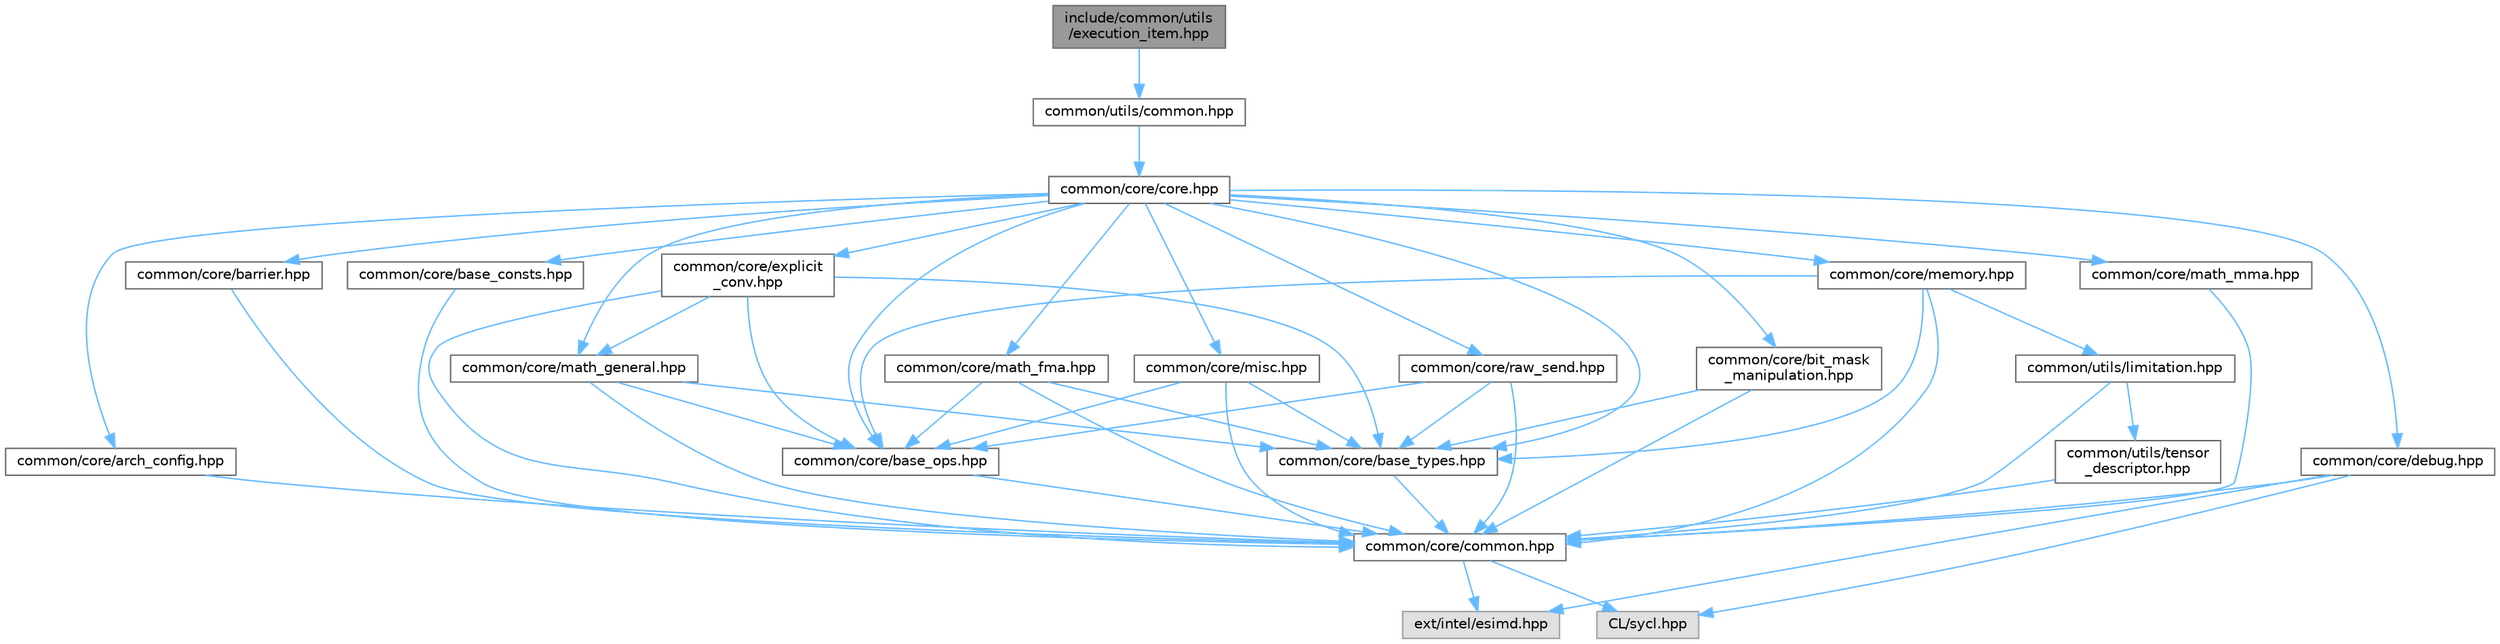 digraph "include/common/utils/execution_item.hpp"
{
 // LATEX_PDF_SIZE
  bgcolor="transparent";
  edge [fontname=Helvetica,fontsize=10,labelfontname=Helvetica,labelfontsize=10];
  node [fontname=Helvetica,fontsize=10,shape=box,height=0.2,width=0.4];
  Node1 [id="Node000001",label="include/common/utils\l/execution_item.hpp",height=0.2,width=0.4,color="gray40", fillcolor="grey60", style="filled", fontcolor="black",tooltip="C++ API."];
  Node1 -> Node2 [id="edge1_Node000001_Node000002",color="steelblue1",style="solid",tooltip=" "];
  Node2 [id="Node000002",label="common/utils/common.hpp",height=0.2,width=0.4,color="grey40", fillcolor="white", style="filled",URL="$common_2utils_2common_8hpp.html",tooltip="C++ API."];
  Node2 -> Node3 [id="edge2_Node000002_Node000003",color="steelblue1",style="solid",tooltip=" "];
  Node3 [id="Node000003",label="common/core/core.hpp",height=0.2,width=0.4,color="grey40", fillcolor="white", style="filled",URL="$core_8hpp.html",tooltip="C++ API."];
  Node3 -> Node4 [id="edge3_Node000003_Node000004",color="steelblue1",style="solid",tooltip=" "];
  Node4 [id="Node000004",label="common/core/arch_config.hpp",height=0.2,width=0.4,color="grey40", fillcolor="white", style="filled",URL="$arch__config_8hpp.html",tooltip="C++ API."];
  Node4 -> Node5 [id="edge4_Node000004_Node000005",color="steelblue1",style="solid",tooltip=" "];
  Node5 [id="Node000005",label="common/core/common.hpp",height=0.2,width=0.4,color="grey40", fillcolor="white", style="filled",URL="$common_2core_2common_8hpp.html",tooltip="C++ API."];
  Node5 -> Node6 [id="edge5_Node000005_Node000006",color="steelblue1",style="solid",tooltip=" "];
  Node6 [id="Node000006",label="CL/sycl.hpp",height=0.2,width=0.4,color="grey60", fillcolor="#E0E0E0", style="filled",tooltip=" "];
  Node5 -> Node7 [id="edge6_Node000005_Node000007",color="steelblue1",style="solid",tooltip=" "];
  Node7 [id="Node000007",label="ext/intel/esimd.hpp",height=0.2,width=0.4,color="grey60", fillcolor="#E0E0E0", style="filled",tooltip=" "];
  Node3 -> Node8 [id="edge7_Node000003_Node000008",color="steelblue1",style="solid",tooltip=" "];
  Node8 [id="Node000008",label="common/core/barrier.hpp",height=0.2,width=0.4,color="grey40", fillcolor="white", style="filled",URL="$barrier_8hpp.html",tooltip="C++ API."];
  Node8 -> Node5 [id="edge8_Node000008_Node000005",color="steelblue1",style="solid",tooltip=" "];
  Node3 -> Node9 [id="edge9_Node000003_Node000009",color="steelblue1",style="solid",tooltip=" "];
  Node9 [id="Node000009",label="common/core/base_consts.hpp",height=0.2,width=0.4,color="grey40", fillcolor="white", style="filled",URL="$base__consts_8hpp.html",tooltip="C++ API."];
  Node9 -> Node5 [id="edge10_Node000009_Node000005",color="steelblue1",style="solid",tooltip=" "];
  Node3 -> Node10 [id="edge11_Node000003_Node000010",color="steelblue1",style="solid",tooltip=" "];
  Node10 [id="Node000010",label="common/core/base_ops.hpp",height=0.2,width=0.4,color="grey40", fillcolor="white", style="filled",URL="$base__ops_8hpp.html",tooltip="C++ API."];
  Node10 -> Node5 [id="edge12_Node000010_Node000005",color="steelblue1",style="solid",tooltip=" "];
  Node3 -> Node11 [id="edge13_Node000003_Node000011",color="steelblue1",style="solid",tooltip=" "];
  Node11 [id="Node000011",label="common/core/base_types.hpp",height=0.2,width=0.4,color="grey40", fillcolor="white", style="filled",URL="$common_2core_2base__types_8hpp.html",tooltip="C++ API."];
  Node11 -> Node5 [id="edge14_Node000011_Node000005",color="steelblue1",style="solid",tooltip=" "];
  Node3 -> Node12 [id="edge15_Node000003_Node000012",color="steelblue1",style="solid",tooltip=" "];
  Node12 [id="Node000012",label="common/core/bit_mask\l_manipulation.hpp",height=0.2,width=0.4,color="grey40", fillcolor="white", style="filled",URL="$bit__mask__manipulation_8hpp.html",tooltip="C++ API."];
  Node12 -> Node11 [id="edge16_Node000012_Node000011",color="steelblue1",style="solid",tooltip=" "];
  Node12 -> Node5 [id="edge17_Node000012_Node000005",color="steelblue1",style="solid",tooltip=" "];
  Node3 -> Node13 [id="edge18_Node000003_Node000013",color="steelblue1",style="solid",tooltip=" "];
  Node13 [id="Node000013",label="common/core/debug.hpp",height=0.2,width=0.4,color="grey40", fillcolor="white", style="filled",URL="$debug_8hpp.html",tooltip=" "];
  Node13 -> Node5 [id="edge19_Node000013_Node000005",color="steelblue1",style="solid",tooltip=" "];
  Node13 -> Node6 [id="edge20_Node000013_Node000006",color="steelblue1",style="solid",tooltip=" "];
  Node13 -> Node7 [id="edge21_Node000013_Node000007",color="steelblue1",style="solid",tooltip=" "];
  Node3 -> Node14 [id="edge22_Node000003_Node000014",color="steelblue1",style="solid",tooltip=" "];
  Node14 [id="Node000014",label="common/core/explicit\l_conv.hpp",height=0.2,width=0.4,color="grey40", fillcolor="white", style="filled",URL="$explicit__conv_8hpp.html",tooltip="C++ API."];
  Node14 -> Node10 [id="edge23_Node000014_Node000010",color="steelblue1",style="solid",tooltip=" "];
  Node14 -> Node11 [id="edge24_Node000014_Node000011",color="steelblue1",style="solid",tooltip=" "];
  Node14 -> Node5 [id="edge25_Node000014_Node000005",color="steelblue1",style="solid",tooltip=" "];
  Node14 -> Node15 [id="edge26_Node000014_Node000015",color="steelblue1",style="solid",tooltip=" "];
  Node15 [id="Node000015",label="common/core/math_general.hpp",height=0.2,width=0.4,color="grey40", fillcolor="white", style="filled",URL="$math__general_8hpp.html",tooltip="C++ API."];
  Node15 -> Node10 [id="edge27_Node000015_Node000010",color="steelblue1",style="solid",tooltip=" "];
  Node15 -> Node11 [id="edge28_Node000015_Node000011",color="steelblue1",style="solid",tooltip=" "];
  Node15 -> Node5 [id="edge29_Node000015_Node000005",color="steelblue1",style="solid",tooltip=" "];
  Node3 -> Node16 [id="edge30_Node000003_Node000016",color="steelblue1",style="solid",tooltip=" "];
  Node16 [id="Node000016",label="common/core/math_fma.hpp",height=0.2,width=0.4,color="grey40", fillcolor="white", style="filled",URL="$math__fma_8hpp.html",tooltip="C++ API."];
  Node16 -> Node10 [id="edge31_Node000016_Node000010",color="steelblue1",style="solid",tooltip=" "];
  Node16 -> Node11 [id="edge32_Node000016_Node000011",color="steelblue1",style="solid",tooltip=" "];
  Node16 -> Node5 [id="edge33_Node000016_Node000005",color="steelblue1",style="solid",tooltip=" "];
  Node3 -> Node15 [id="edge34_Node000003_Node000015",color="steelblue1",style="solid",tooltip=" "];
  Node3 -> Node17 [id="edge35_Node000003_Node000017",color="steelblue1",style="solid",tooltip=" "];
  Node17 [id="Node000017",label="common/core/math_mma.hpp",height=0.2,width=0.4,color="grey40", fillcolor="white", style="filled",URL="$math__mma_8hpp.html",tooltip="C++ API."];
  Node17 -> Node5 [id="edge36_Node000017_Node000005",color="steelblue1",style="solid",tooltip=" "];
  Node3 -> Node18 [id="edge37_Node000003_Node000018",color="steelblue1",style="solid",tooltip=" "];
  Node18 [id="Node000018",label="common/core/memory.hpp",height=0.2,width=0.4,color="grey40", fillcolor="white", style="filled",URL="$memory_8hpp.html",tooltip="C++ API."];
  Node18 -> Node10 [id="edge38_Node000018_Node000010",color="steelblue1",style="solid",tooltip=" "];
  Node18 -> Node11 [id="edge39_Node000018_Node000011",color="steelblue1",style="solid",tooltip=" "];
  Node18 -> Node5 [id="edge40_Node000018_Node000005",color="steelblue1",style="solid",tooltip=" "];
  Node18 -> Node19 [id="edge41_Node000018_Node000019",color="steelblue1",style="solid",tooltip=" "];
  Node19 [id="Node000019",label="common/utils/limitation.hpp",height=0.2,width=0.4,color="grey40", fillcolor="white", style="filled",URL="$limitation_8hpp.html",tooltip="C++ API."];
  Node19 -> Node5 [id="edge42_Node000019_Node000005",color="steelblue1",style="solid",tooltip=" "];
  Node19 -> Node20 [id="edge43_Node000019_Node000020",color="steelblue1",style="solid",tooltip=" "];
  Node20 [id="Node000020",label="common/utils/tensor\l_descriptor.hpp",height=0.2,width=0.4,color="grey40", fillcolor="white", style="filled",URL="$tensor__descriptor_8hpp.html",tooltip="C++ API."];
  Node20 -> Node5 [id="edge44_Node000020_Node000005",color="steelblue1",style="solid",tooltip=" "];
  Node3 -> Node21 [id="edge45_Node000003_Node000021",color="steelblue1",style="solid",tooltip=" "];
  Node21 [id="Node000021",label="common/core/misc.hpp",height=0.2,width=0.4,color="grey40", fillcolor="white", style="filled",URL="$core_2misc_8hpp.html",tooltip="C++ API."];
  Node21 -> Node10 [id="edge46_Node000021_Node000010",color="steelblue1",style="solid",tooltip=" "];
  Node21 -> Node11 [id="edge47_Node000021_Node000011",color="steelblue1",style="solid",tooltip=" "];
  Node21 -> Node5 [id="edge48_Node000021_Node000005",color="steelblue1",style="solid",tooltip=" "];
  Node3 -> Node22 [id="edge49_Node000003_Node000022",color="steelblue1",style="solid",tooltip=" "];
  Node22 [id="Node000022",label="common/core/raw_send.hpp",height=0.2,width=0.4,color="grey40", fillcolor="white", style="filled",URL="$raw__send_8hpp.html",tooltip="C++ API."];
  Node22 -> Node10 [id="edge50_Node000022_Node000010",color="steelblue1",style="solid",tooltip=" "];
  Node22 -> Node11 [id="edge51_Node000022_Node000011",color="steelblue1",style="solid",tooltip=" "];
  Node22 -> Node5 [id="edge52_Node000022_Node000005",color="steelblue1",style="solid",tooltip=" "];
}
